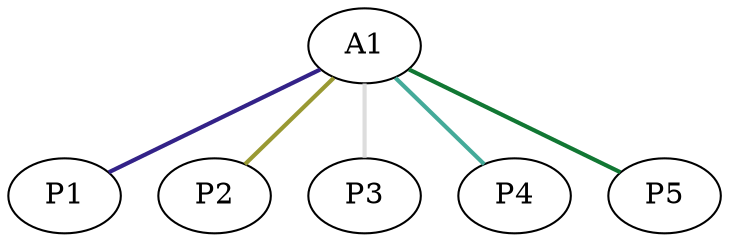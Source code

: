 graph {
	graph [rankdir=BT]
	A1
	P1
	P1 -- A1 [color="#332288" style=bold]
	P2
	P2 -- A1 [color="#999933" style=bold]
	P3
	P3 -- A1 [color="#DDDDDD" style=bold]
	P4
	P4 -- A1 [color="#44AA99" style=bold]
	P5
	P5 -- A1 [color="#117733" style=bold]
}
